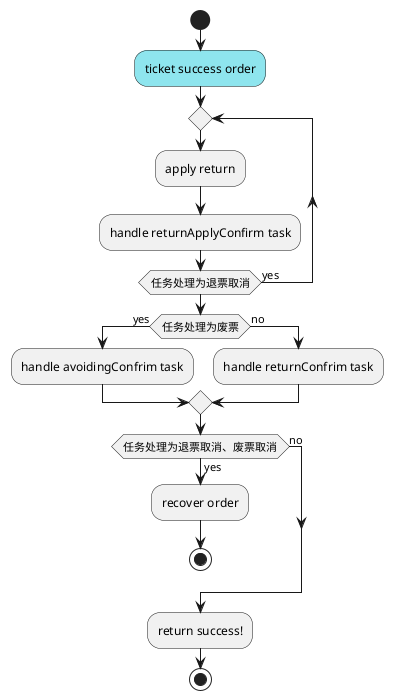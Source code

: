 @startuml
start

#8EE5EE:ticket success order;

repeat
  :apply return;
  :handle returnApplyConfirm task;
repeat while (任务处理为退票取消) is (yes)

if (任务处理为废票) then (yes)
  :handle avoidingConfrim task;
else (no)
  :handle returnConfrim task;
endif

if (任务处理为退票取消、废票取消) then (yes)
  :recover order;
  stop
else (no)
  
endif

:return success!;

stop
@enduml
